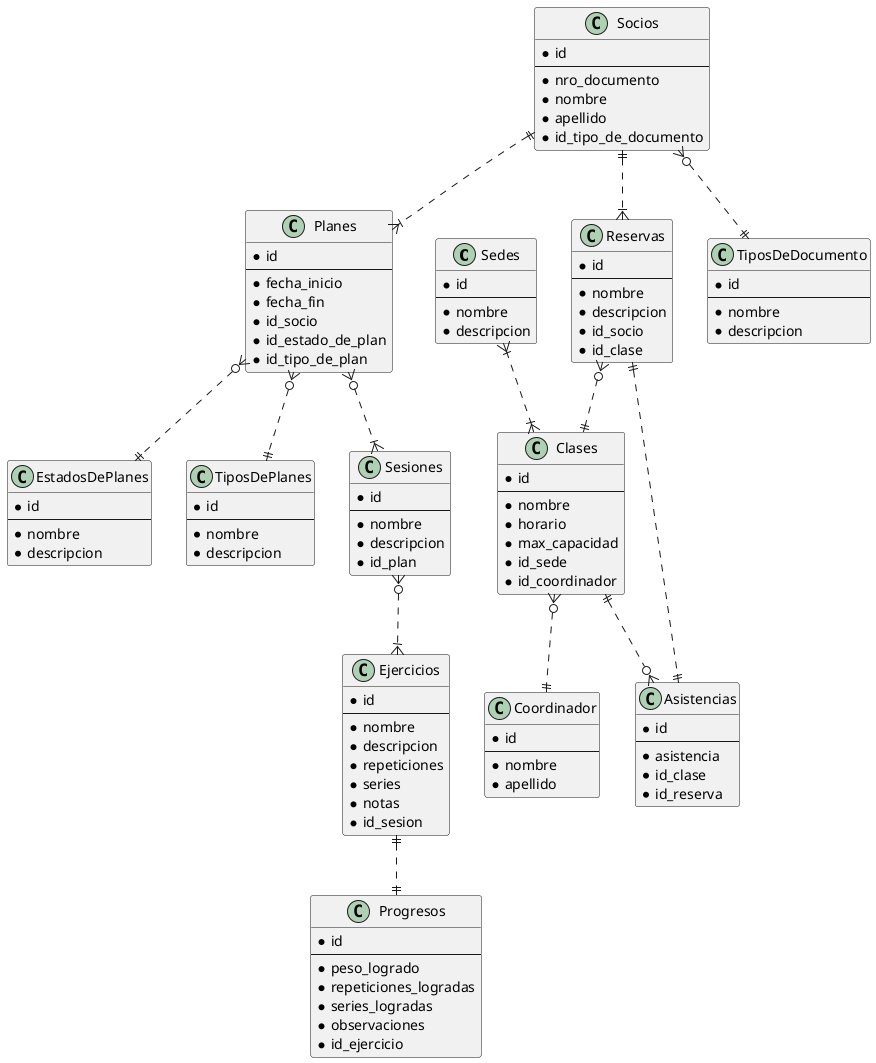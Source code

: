 @startuml UML

class Sedes {
    * id
    --
    * nombre
    * descripcion
}

class Socios {
    * id
    --
    * nro_documento
    * nombre
    * apellido
    *id_tipo_de_documento
}

class TiposDeDocumento {
    * id
    --
    * nombre
    * descripcion
}

class Clases {
    * id
    --
    * nombre
    * horario
    * max_capacidad
    * id_sede
    * id_coordinador
}

class Coordinador {
    * id
    --
    * nombre
    * apellido
}

class Planes {
    * id
    --
    * fecha_inicio
    * fecha_fin
    * id_socio
    * id_estado_de_plan
    * id_tipo_de_plan
}

class EstadosDePlanes {
    * id
    --
    * nombre
    * descripcion
}

class TiposDePlanes {
    * id
    --
    * nombre
    * descripcion
}

class Sesiones {
    * id
    --
    * nombre
    * descripcion
    * id_plan
}

class Ejercicios {
    * id
    --
    * nombre
    * descripcion
    * repeticiones
    * series
    * notas
    * id_sesion
}

class Reservas {
    * id
    --
    * nombre
    * descripcion
    * id_socio
    * id_clase
}

class Progresos {
    * id
    --
    * peso_logrado
    * repeticiones_logradas
    * series_logradas
    * observaciones
    * id_ejercicio
}

class Asistencias {
    * id
    --
    * asistencia
    * id_clase
    * id_reserva
}


Sedes }|..|{ Clases
Socios }o..|| TiposDeDocumento
Socios ||..|{ Planes
Planes }o..|| TiposDePlanes
Planes }o..|| EstadosDePlanes
Planes }o..|{ Sesiones
Sesiones }o..|{ Ejercicios
Clases }o..|| Coordinador
Clases ||..o{ Asistencias
Socios ||..|{ Reservas
Reservas }o..|| Clases
Ejercicios ||..|| Progresos
Reservas ||..|| Asistencias

@enduml